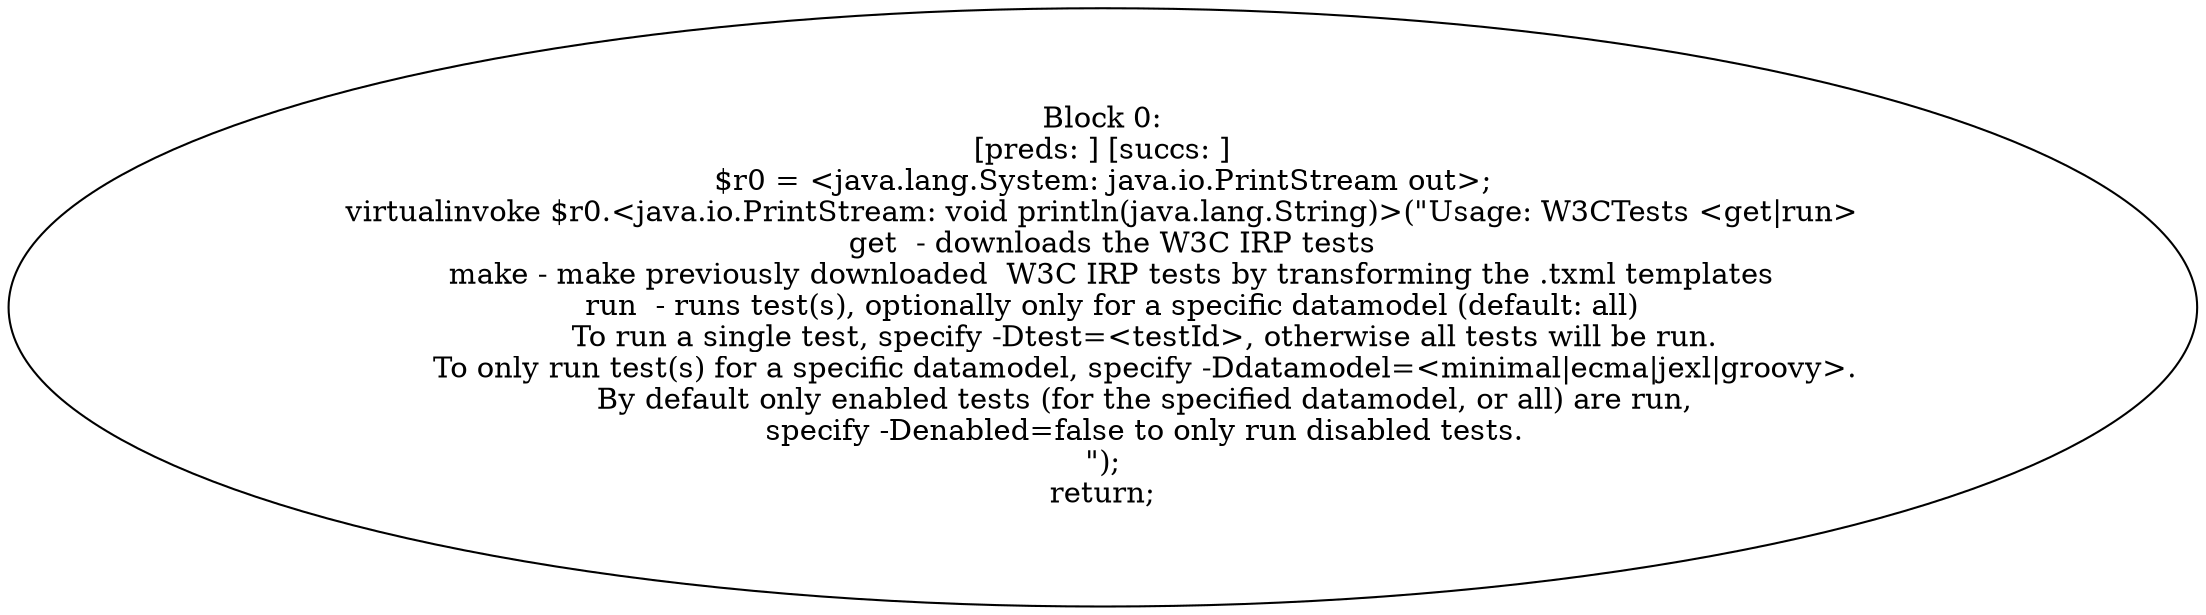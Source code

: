 digraph "unitGraph" {
    "Block 0:
[preds: ] [succs: ]
$r0 = <java.lang.System: java.io.PrintStream out>;
virtualinvoke $r0.<java.io.PrintStream: void println(java.lang.String)>(\"Usage: W3CTests <get|run>\n  get  - downloads the W3C IRP tests\n  make - make previously downloaded  W3C IRP tests by transforming the .txml templates\n  run  - runs test(s), optionally only for a specific datamodel (default: all)\n         To run a single test, specify -Dtest=<testId>, otherwise all tests will be run.\n         To only run test(s) for a specific datamodel, specify -Ddatamodel=<minimal|ecma|jexl|groovy>.\n         By default only enabled tests (for the specified datamodel, or all) are run,\n         specify -Denabled=false to only run disabled tests.\n\");
return;
"
}
